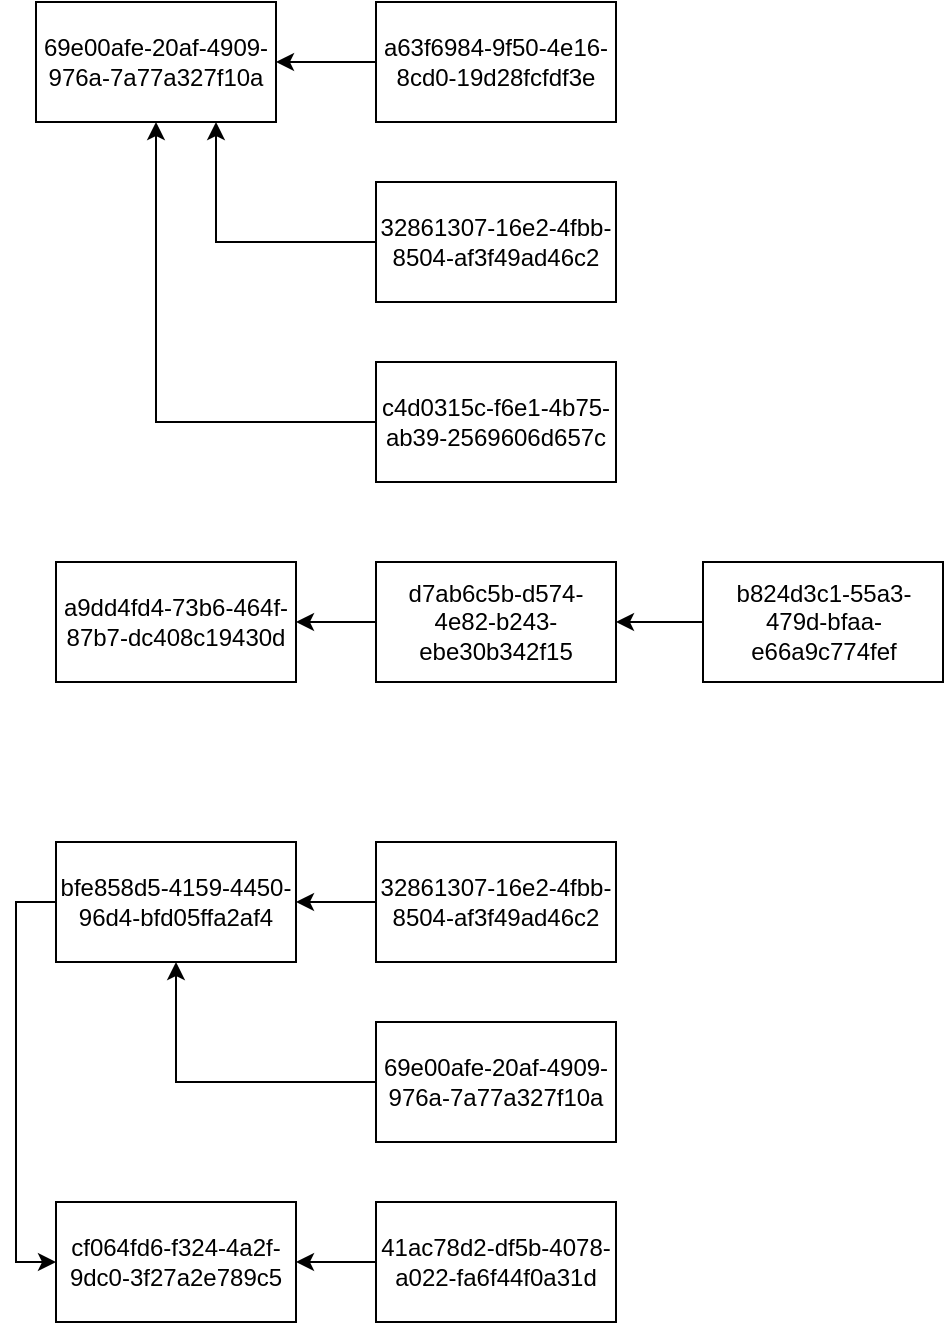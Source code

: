 <mxfile version="20.6.0" type="github">
  <diagram id="5UlCIdpNC4QQxkkB93B9" name="第 1 页">
    <mxGraphModel dx="1154" dy="739" grid="1" gridSize="10" guides="1" tooltips="1" connect="1" arrows="1" fold="1" page="1" pageScale="1" pageWidth="827" pageHeight="1169" math="0" shadow="0">
      <root>
        <mxCell id="0" />
        <mxCell id="1" parent="0" />
        <mxCell id="rv7XRUc5QI8uWNA1ESyG-1" value="69e00afe-20af-4909-976a-7a77a327f10a" style="rounded=0;whiteSpace=wrap;html=1;" vertex="1" parent="1">
          <mxGeometry x="80" y="40" width="120" height="60" as="geometry" />
        </mxCell>
        <mxCell id="rv7XRUc5QI8uWNA1ESyG-3" style="edgeStyle=orthogonalEdgeStyle;rounded=0;orthogonalLoop=1;jettySize=auto;html=1;exitX=0;exitY=0.5;exitDx=0;exitDy=0;entryX=1;entryY=0.5;entryDx=0;entryDy=0;" edge="1" parent="1" source="rv7XRUc5QI8uWNA1ESyG-2" target="rv7XRUc5QI8uWNA1ESyG-1">
          <mxGeometry relative="1" as="geometry" />
        </mxCell>
        <mxCell id="rv7XRUc5QI8uWNA1ESyG-2" value="a63f6984-9f50-4e16-8cd0-19d28fcfdf3e" style="rounded=0;whiteSpace=wrap;html=1;" vertex="1" parent="1">
          <mxGeometry x="250" y="40" width="120" height="60" as="geometry" />
        </mxCell>
        <mxCell id="rv7XRUc5QI8uWNA1ESyG-5" style="edgeStyle=orthogonalEdgeStyle;rounded=0;orthogonalLoop=1;jettySize=auto;html=1;exitX=0;exitY=0.5;exitDx=0;exitDy=0;entryX=0.75;entryY=1;entryDx=0;entryDy=0;" edge="1" parent="1" source="rv7XRUc5QI8uWNA1ESyG-4" target="rv7XRUc5QI8uWNA1ESyG-1">
          <mxGeometry relative="1" as="geometry" />
        </mxCell>
        <mxCell id="rv7XRUc5QI8uWNA1ESyG-4" value="32861307-16e2-4fbb-8504-af3f49ad46c2" style="rounded=0;whiteSpace=wrap;html=1;" vertex="1" parent="1">
          <mxGeometry x="250" y="130" width="120" height="60" as="geometry" />
        </mxCell>
        <mxCell id="rv7XRUc5QI8uWNA1ESyG-8" style="edgeStyle=orthogonalEdgeStyle;rounded=0;orthogonalLoop=1;jettySize=auto;html=1;exitX=0;exitY=0.5;exitDx=0;exitDy=0;entryX=0.5;entryY=1;entryDx=0;entryDy=0;" edge="1" parent="1" source="rv7XRUc5QI8uWNA1ESyG-6" target="rv7XRUc5QI8uWNA1ESyG-1">
          <mxGeometry relative="1" as="geometry" />
        </mxCell>
        <mxCell id="rv7XRUc5QI8uWNA1ESyG-6" value="c4d0315c-f6e1-4b75-ab39-2569606d657c" style="rounded=0;whiteSpace=wrap;html=1;" vertex="1" parent="1">
          <mxGeometry x="250" y="220" width="120" height="60" as="geometry" />
        </mxCell>
        <mxCell id="rv7XRUc5QI8uWNA1ESyG-9" value="a9dd4fd4-73b6-464f-87b7-dc408c19430d" style="rounded=0;whiteSpace=wrap;html=1;" vertex="1" parent="1">
          <mxGeometry x="90" y="320" width="120" height="60" as="geometry" />
        </mxCell>
        <mxCell id="rv7XRUc5QI8uWNA1ESyG-11" style="edgeStyle=orthogonalEdgeStyle;rounded=0;orthogonalLoop=1;jettySize=auto;html=1;exitX=0;exitY=0.5;exitDx=0;exitDy=0;entryX=1;entryY=0.5;entryDx=0;entryDy=0;" edge="1" parent="1" source="rv7XRUc5QI8uWNA1ESyG-10" target="rv7XRUc5QI8uWNA1ESyG-9">
          <mxGeometry relative="1" as="geometry" />
        </mxCell>
        <mxCell id="rv7XRUc5QI8uWNA1ESyG-10" value="d7ab6c5b-d574-4e82-b243-ebe30b342f15" style="rounded=0;whiteSpace=wrap;html=1;" vertex="1" parent="1">
          <mxGeometry x="250" y="320" width="120" height="60" as="geometry" />
        </mxCell>
        <mxCell id="rv7XRUc5QI8uWNA1ESyG-13" style="edgeStyle=orthogonalEdgeStyle;rounded=0;orthogonalLoop=1;jettySize=auto;html=1;exitX=0;exitY=0.5;exitDx=0;exitDy=0;entryX=1;entryY=0.5;entryDx=0;entryDy=0;" edge="1" parent="1" source="rv7XRUc5QI8uWNA1ESyG-12" target="rv7XRUc5QI8uWNA1ESyG-10">
          <mxGeometry relative="1" as="geometry" />
        </mxCell>
        <mxCell id="rv7XRUc5QI8uWNA1ESyG-12" value="b824d3c1-55a3-479d-bfaa-e66a9c774fef" style="rounded=0;whiteSpace=wrap;html=1;" vertex="1" parent="1">
          <mxGeometry x="413.5" y="320" width="120" height="60" as="geometry" />
        </mxCell>
        <mxCell id="rv7XRUc5QI8uWNA1ESyG-21" style="edgeStyle=orthogonalEdgeStyle;rounded=0;orthogonalLoop=1;jettySize=auto;html=1;exitX=0;exitY=0.5;exitDx=0;exitDy=0;entryX=0;entryY=0.5;entryDx=0;entryDy=0;" edge="1" parent="1" source="rv7XRUc5QI8uWNA1ESyG-14" target="rv7XRUc5QI8uWNA1ESyG-19">
          <mxGeometry relative="1" as="geometry" />
        </mxCell>
        <mxCell id="rv7XRUc5QI8uWNA1ESyG-14" value="bfe858d5-4159-4450-96d4-bfd05ffa2af4" style="rounded=0;whiteSpace=wrap;html=1;" vertex="1" parent="1">
          <mxGeometry x="90" y="460" width="120" height="60" as="geometry" />
        </mxCell>
        <mxCell id="rv7XRUc5QI8uWNA1ESyG-17" style="edgeStyle=orthogonalEdgeStyle;rounded=0;orthogonalLoop=1;jettySize=auto;html=1;exitX=0;exitY=0.5;exitDx=0;exitDy=0;entryX=1;entryY=0.5;entryDx=0;entryDy=0;" edge="1" parent="1" source="rv7XRUc5QI8uWNA1ESyG-15" target="rv7XRUc5QI8uWNA1ESyG-14">
          <mxGeometry relative="1" as="geometry" />
        </mxCell>
        <mxCell id="rv7XRUc5QI8uWNA1ESyG-15" value="32861307-16e2-4fbb-8504-af3f49ad46c2" style="rounded=0;whiteSpace=wrap;html=1;" vertex="1" parent="1">
          <mxGeometry x="250" y="460" width="120" height="60" as="geometry" />
        </mxCell>
        <mxCell id="rv7XRUc5QI8uWNA1ESyG-18" style="edgeStyle=orthogonalEdgeStyle;rounded=0;orthogonalLoop=1;jettySize=auto;html=1;exitX=0;exitY=0.5;exitDx=0;exitDy=0;entryX=0.5;entryY=1;entryDx=0;entryDy=0;" edge="1" parent="1" source="rv7XRUc5QI8uWNA1ESyG-16" target="rv7XRUc5QI8uWNA1ESyG-14">
          <mxGeometry relative="1" as="geometry" />
        </mxCell>
        <mxCell id="rv7XRUc5QI8uWNA1ESyG-16" value="69e00afe-20af-4909-976a-7a77a327f10a" style="rounded=0;whiteSpace=wrap;html=1;" vertex="1" parent="1">
          <mxGeometry x="250" y="550" width="120" height="60" as="geometry" />
        </mxCell>
        <mxCell id="rv7XRUc5QI8uWNA1ESyG-19" value="cf064fd6-f324-4a2f-9dc0-3f27a2e789c5" style="rounded=0;whiteSpace=wrap;html=1;" vertex="1" parent="1">
          <mxGeometry x="90" y="640" width="120" height="60" as="geometry" />
        </mxCell>
        <mxCell id="rv7XRUc5QI8uWNA1ESyG-22" style="edgeStyle=orthogonalEdgeStyle;rounded=0;orthogonalLoop=1;jettySize=auto;html=1;exitX=0;exitY=0.5;exitDx=0;exitDy=0;entryX=1;entryY=0.5;entryDx=0;entryDy=0;" edge="1" parent="1" source="rv7XRUc5QI8uWNA1ESyG-20" target="rv7XRUc5QI8uWNA1ESyG-19">
          <mxGeometry relative="1" as="geometry" />
        </mxCell>
        <mxCell id="rv7XRUc5QI8uWNA1ESyG-20" value="41ac78d2-df5b-4078-a022-fa6f44f0a31d" style="rounded=0;whiteSpace=wrap;html=1;" vertex="1" parent="1">
          <mxGeometry x="250" y="640" width="120" height="60" as="geometry" />
        </mxCell>
      </root>
    </mxGraphModel>
  </diagram>
</mxfile>
